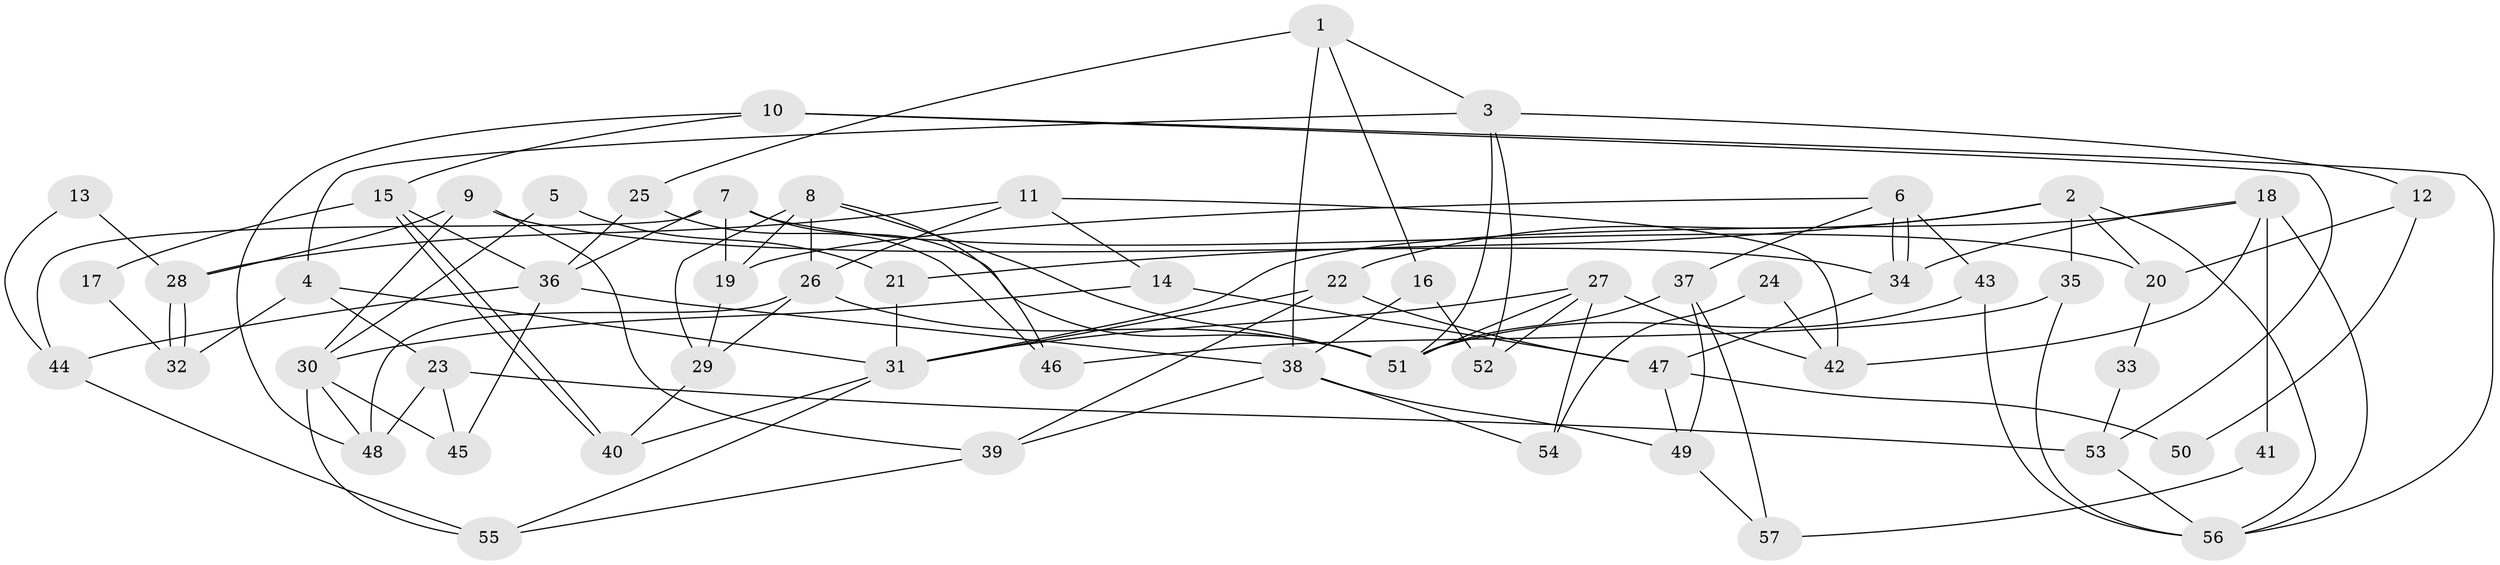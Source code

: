 // coarse degree distribution, {5: 0.2571428571428571, 4: 0.17142857142857143, 2: 0.11428571428571428, 8: 0.05714285714285714, 3: 0.22857142857142856, 7: 0.14285714285714285, 6: 0.02857142857142857}
// Generated by graph-tools (version 1.1) at 2025/37/03/04/25 23:37:15]
// undirected, 57 vertices, 114 edges
graph export_dot {
  node [color=gray90,style=filled];
  1;
  2;
  3;
  4;
  5;
  6;
  7;
  8;
  9;
  10;
  11;
  12;
  13;
  14;
  15;
  16;
  17;
  18;
  19;
  20;
  21;
  22;
  23;
  24;
  25;
  26;
  27;
  28;
  29;
  30;
  31;
  32;
  33;
  34;
  35;
  36;
  37;
  38;
  39;
  40;
  41;
  42;
  43;
  44;
  45;
  46;
  47;
  48;
  49;
  50;
  51;
  52;
  53;
  54;
  55;
  56;
  57;
  1 -- 38;
  1 -- 3;
  1 -- 16;
  1 -- 25;
  2 -- 56;
  2 -- 22;
  2 -- 20;
  2 -- 21;
  2 -- 35;
  3 -- 4;
  3 -- 51;
  3 -- 12;
  3 -- 52;
  4 -- 31;
  4 -- 23;
  4 -- 32;
  5 -- 30;
  5 -- 21;
  6 -- 19;
  6 -- 34;
  6 -- 34;
  6 -- 37;
  6 -- 43;
  7 -- 36;
  7 -- 51;
  7 -- 19;
  7 -- 20;
  7 -- 44;
  8 -- 46;
  8 -- 19;
  8 -- 26;
  8 -- 29;
  8 -- 51;
  9 -- 28;
  9 -- 34;
  9 -- 30;
  9 -- 39;
  10 -- 56;
  10 -- 48;
  10 -- 15;
  10 -- 53;
  11 -- 26;
  11 -- 14;
  11 -- 28;
  11 -- 42;
  12 -- 20;
  12 -- 50;
  13 -- 28;
  13 -- 44;
  14 -- 30;
  14 -- 47;
  15 -- 40;
  15 -- 40;
  15 -- 17;
  15 -- 36;
  16 -- 52;
  16 -- 38;
  17 -- 32;
  18 -- 56;
  18 -- 31;
  18 -- 34;
  18 -- 41;
  18 -- 42;
  19 -- 29;
  20 -- 33;
  21 -- 31;
  22 -- 31;
  22 -- 47;
  22 -- 39;
  23 -- 48;
  23 -- 45;
  23 -- 53;
  24 -- 42;
  24 -- 54;
  25 -- 36;
  25 -- 46;
  26 -- 29;
  26 -- 48;
  26 -- 51;
  27 -- 42;
  27 -- 51;
  27 -- 31;
  27 -- 52;
  27 -- 54;
  28 -- 32;
  28 -- 32;
  29 -- 40;
  30 -- 55;
  30 -- 45;
  30 -- 48;
  31 -- 55;
  31 -- 40;
  33 -- 53;
  34 -- 47;
  35 -- 56;
  35 -- 46;
  36 -- 38;
  36 -- 44;
  36 -- 45;
  37 -- 51;
  37 -- 49;
  37 -- 57;
  38 -- 39;
  38 -- 49;
  38 -- 54;
  39 -- 55;
  41 -- 57;
  43 -- 51;
  43 -- 56;
  44 -- 55;
  47 -- 49;
  47 -- 50;
  49 -- 57;
  53 -- 56;
}
